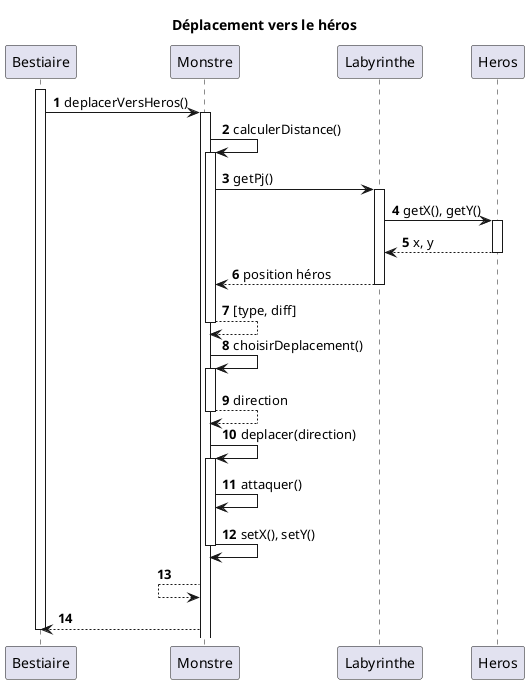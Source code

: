 @startuml
title Déplacement vers le héros

autonumber

Participant "Bestiaire" as bestiaire
Participant "Monstre" as monstre
Participant "Labyrinthe" as laby
Participant "Heros" as heros

activate bestiaire
bestiaire -> monstre : deplacerVersHeros()
activate monstre

monstre -> monstre : calculerDistance()
activate monstre
monstre -> laby : getPj()
activate laby
laby -> heros : getX(), getY()
activate heros
heros --> laby : x, y
deactivate heros
laby --> monstre : position héros
deactivate laby
monstre --> monstre : [type, diff]
deactivate monstre

monstre -> monstre : choisirDeplacement()
activate monstre
monstre --> monstre : direction
deactivate monstre

monstre -> monstre : deplacer(direction)
activate monstre

monstre -> monstre : attaquer()
monstre -> monstre : setX(), setY()

deactivate monstre
monstre <-- monstre
monstre --> bestiaire
deactivate bestiaire
@enduml
